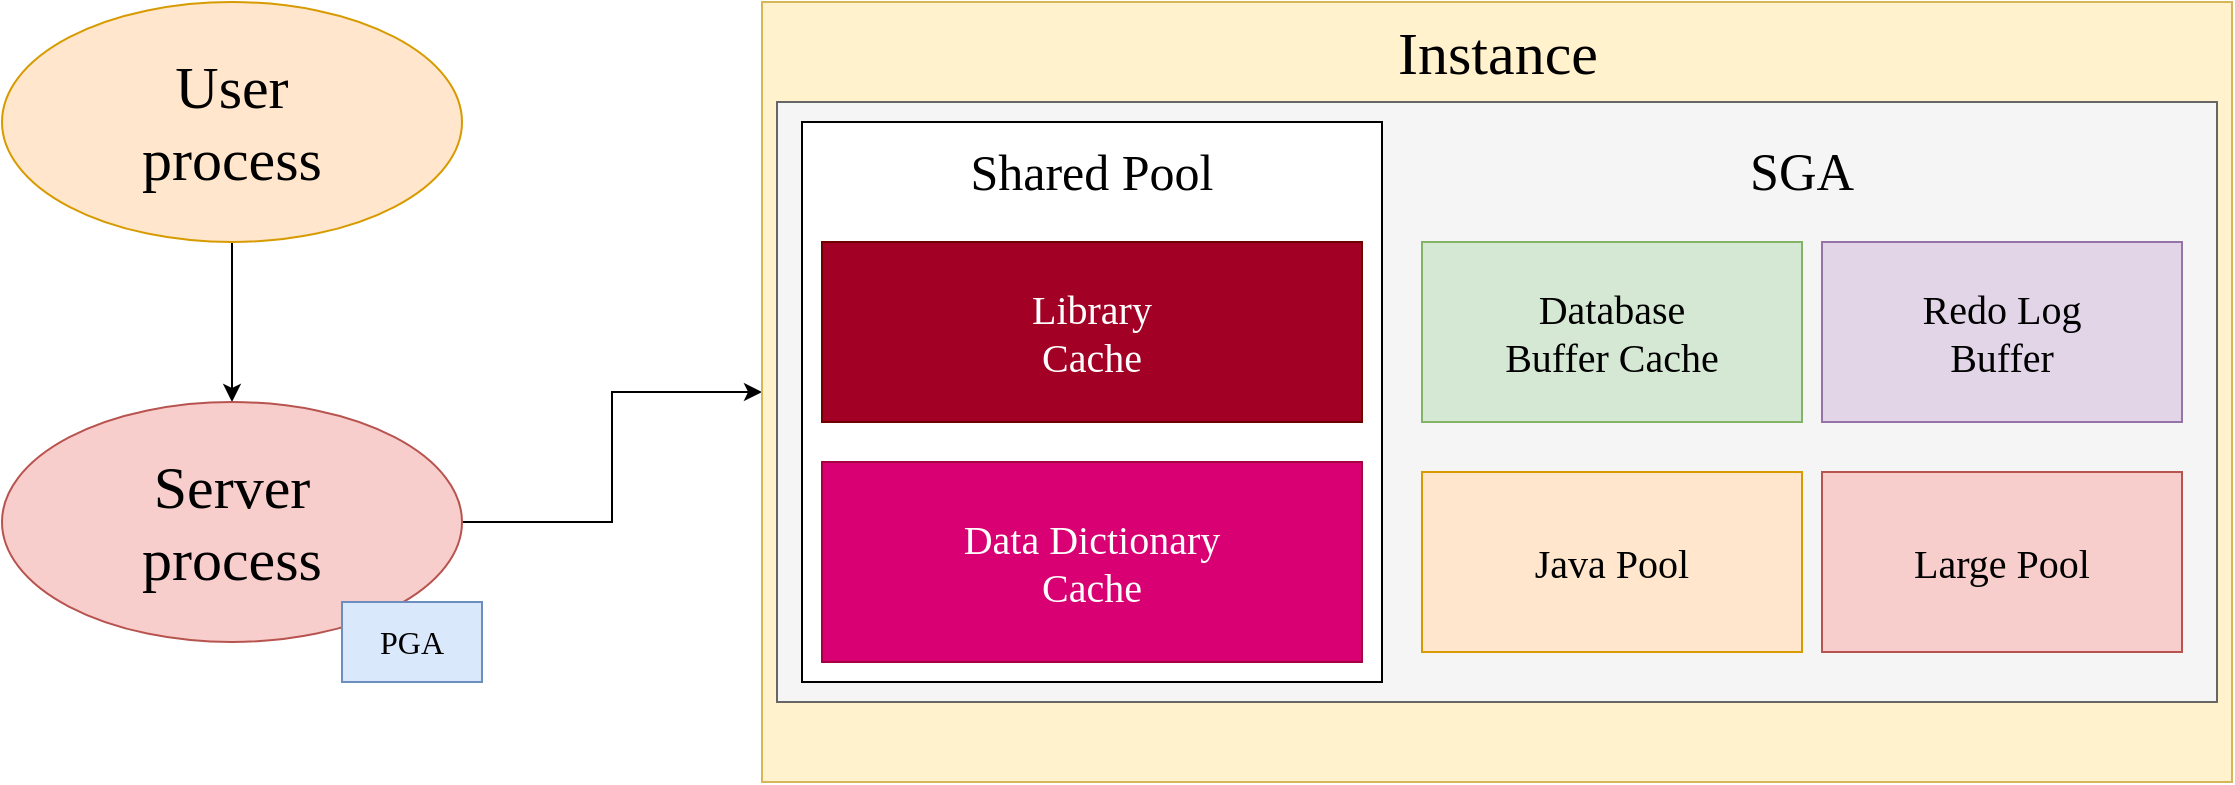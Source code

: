 <mxfile version="24.7.16">
  <diagram name="第 1 页" id="RMl1IjXUAivgwwIWIfm5">
    <mxGraphModel dx="1373" dy="707" grid="1" gridSize="10" guides="1" tooltips="1" connect="1" arrows="1" fold="1" page="1" pageScale="1" pageWidth="1169" pageHeight="827" background="#FFFFFF" math="0" shadow="0">
      <root>
        <mxCell id="0" />
        <mxCell id="1" parent="0" />
        <mxCell id="iI4Hv2SD_ylIdM6wp7LN-27" value="" style="edgeStyle=orthogonalEdgeStyle;rounded=0;orthogonalLoop=1;jettySize=auto;html=1;" edge="1" parent="1" source="iI4Hv2SD_ylIdM6wp7LN-23" target="iI4Hv2SD_ylIdM6wp7LN-26">
          <mxGeometry relative="1" as="geometry" />
        </mxCell>
        <mxCell id="iI4Hv2SD_ylIdM6wp7LN-23" value="&lt;font face=&quot;Comic Sans MS&quot; style=&quot;font-size: 30px;&quot;&gt;User&lt;/font&gt;&lt;div style=&quot;font-size: 30px;&quot;&gt;&lt;font face=&quot;Comic Sans MS&quot; style=&quot;font-size: 30px;&quot;&gt;process&lt;/font&gt;&lt;/div&gt;" style="ellipse;whiteSpace=wrap;html=1;fillColor=#ffe6cc;strokeColor=#d79b00;" vertex="1" parent="1">
          <mxGeometry x="20" y="10" width="230" height="120" as="geometry" />
        </mxCell>
        <mxCell id="iI4Hv2SD_ylIdM6wp7LN-30" value="" style="edgeStyle=orthogonalEdgeStyle;rounded=0;orthogonalLoop=1;jettySize=auto;html=1;" edge="1" parent="1" source="iI4Hv2SD_ylIdM6wp7LN-26" target="iI4Hv2SD_ylIdM6wp7LN-29">
          <mxGeometry relative="1" as="geometry" />
        </mxCell>
        <mxCell id="iI4Hv2SD_ylIdM6wp7LN-26" value="&lt;font style=&quot;font-size: 30px;&quot; face=&quot;Comic Sans MS&quot;&gt;Server&lt;/font&gt;&lt;div style=&quot;font-size: 30px;&quot;&gt;&lt;font face=&quot;Comic Sans MS&quot;&gt;process&lt;/font&gt;&lt;/div&gt;" style="ellipse;whiteSpace=wrap;html=1;fillColor=#f8cecc;strokeColor=#b85450;" vertex="1" parent="1">
          <mxGeometry x="20" y="210" width="230" height="120" as="geometry" />
        </mxCell>
        <mxCell id="iI4Hv2SD_ylIdM6wp7LN-28" value="&lt;font style=&quot;font-size: 16px;&quot; face=&quot;Comic Sans MS&quot;&gt;PGA&lt;/font&gt;" style="rounded=0;whiteSpace=wrap;html=1;fillColor=#dae8fc;strokeColor=#6c8ebf;" vertex="1" parent="1">
          <mxGeometry x="190" y="310" width="70" height="40" as="geometry" />
        </mxCell>
        <mxCell id="iI4Hv2SD_ylIdM6wp7LN-29" value="" style="whiteSpace=wrap;html=1;fillColor=#fff2cc;strokeColor=#d6b656;movable=0;resizable=0;rotatable=0;deletable=0;editable=0;locked=1;connectable=0;" vertex="1" parent="1">
          <mxGeometry x="400" y="10" width="735" height="390" as="geometry" />
        </mxCell>
        <mxCell id="iI4Hv2SD_ylIdM6wp7LN-31" value="&lt;font face=&quot;Comic Sans MS&quot; style=&quot;font-size: 30px;&quot;&gt;Instance&lt;/font&gt;" style="text;html=1;align=center;verticalAlign=middle;whiteSpace=wrap;rounded=0;" vertex="1" parent="1">
          <mxGeometry x="696.5" y="20" width="142" height="30" as="geometry" />
        </mxCell>
        <mxCell id="iI4Hv2SD_ylIdM6wp7LN-32" value="" style="rounded=0;whiteSpace=wrap;html=1;fillColor=#f5f5f5;strokeColor=#666666;fontColor=#333333;movable=0;resizable=0;rotatable=0;deletable=0;editable=0;locked=1;connectable=0;" vertex="1" parent="1">
          <mxGeometry x="407.5" y="60" width="720" height="300" as="geometry" />
        </mxCell>
        <mxCell id="iI4Hv2SD_ylIdM6wp7LN-33" value="&lt;font style=&quot;font-size: 26px;&quot; face=&quot;Comic Sans MS&quot;&gt;SGA&lt;/font&gt;" style="text;html=1;align=center;verticalAlign=middle;whiteSpace=wrap;rounded=0;" vertex="1" parent="1">
          <mxGeometry x="890" y="80" width="60" height="30" as="geometry" />
        </mxCell>
        <mxCell id="iI4Hv2SD_ylIdM6wp7LN-34" value="" style="rounded=0;whiteSpace=wrap;html=1;movable=0;resizable=0;rotatable=0;deletable=0;editable=0;locked=1;connectable=0;" vertex="1" parent="1">
          <mxGeometry x="420" y="70" width="290" height="280" as="geometry" />
        </mxCell>
        <mxCell id="iI4Hv2SD_ylIdM6wp7LN-35" value="&lt;font style=&quot;font-size: 25px;&quot; face=&quot;Comic Sans MS&quot;&gt;Shared Pool&lt;/font&gt;" style="text;html=1;align=center;verticalAlign=middle;whiteSpace=wrap;rounded=0;" vertex="1" parent="1">
          <mxGeometry x="480" y="80" width="170" height="30" as="geometry" />
        </mxCell>
        <mxCell id="iI4Hv2SD_ylIdM6wp7LN-37" value="&lt;div style=&quot;font-size: 20px;&quot;&gt;&lt;font style=&quot;font-size: 20px;&quot; face=&quot;Comic Sans MS&quot;&gt;Library&lt;/font&gt;&lt;/div&gt;&lt;div style=&quot;font-size: 20px;&quot;&gt;&lt;font face=&quot;Comic Sans MS&quot; style=&quot;font-size: 20px;&quot;&gt;Cache&lt;/font&gt;&lt;/div&gt;" style="rounded=0;whiteSpace=wrap;html=1;fillColor=#a20025;strokeColor=#6F0000;fontColor=#ffffff;" vertex="1" parent="1">
          <mxGeometry x="430" y="130" width="270" height="90" as="geometry" />
        </mxCell>
        <mxCell id="iI4Hv2SD_ylIdM6wp7LN-38" value="&lt;div style=&quot;font-size: 20px;&quot;&gt;&lt;font style=&quot;font-size: 20px;&quot; face=&quot;Comic Sans MS&quot;&gt;Data Dictionary&lt;/font&gt;&lt;/div&gt;&lt;div style=&quot;font-size: 20px;&quot;&gt;&lt;font style=&quot;font-size: 20px;&quot; face=&quot;Comic Sans MS&quot;&gt;Cache&lt;/font&gt;&lt;/div&gt;" style="rounded=0;whiteSpace=wrap;html=1;fillColor=#d80073;strokeColor=#A50040;fontColor=#ffffff;" vertex="1" parent="1">
          <mxGeometry x="430" y="240" width="270" height="100" as="geometry" />
        </mxCell>
        <mxCell id="iI4Hv2SD_ylIdM6wp7LN-39" value="&lt;div style=&quot;font-size: 20px;&quot;&gt;&lt;font face=&quot;Comic Sans MS&quot; style=&quot;font-size: 20px;&quot;&gt;Database&lt;/font&gt;&lt;/div&gt;&lt;div style=&quot;font-size: 20px;&quot;&gt;&lt;font face=&quot;Comic Sans MS&quot; style=&quot;font-size: 20px;&quot;&gt;Buffer Cache&lt;/font&gt;&lt;/div&gt;" style="rounded=0;whiteSpace=wrap;html=1;fillColor=#d5e8d4;strokeColor=#82b366;" vertex="1" parent="1">
          <mxGeometry x="730" y="130" width="190" height="90" as="geometry" />
        </mxCell>
        <mxCell id="iI4Hv2SD_ylIdM6wp7LN-40" value="&lt;div style=&quot;font-size: 20px;&quot;&gt;&lt;font face=&quot;Comic Sans MS&quot; style=&quot;font-size: 20px;&quot;&gt;Redo Log&lt;/font&gt;&lt;/div&gt;&lt;div style=&quot;font-size: 20px;&quot;&gt;&lt;font face=&quot;Comic Sans MS&quot; style=&quot;font-size: 20px;&quot;&gt;Buffer&lt;/font&gt;&lt;/div&gt;" style="rounded=0;whiteSpace=wrap;html=1;fillColor=#e1d5e7;strokeColor=#9673a6;" vertex="1" parent="1">
          <mxGeometry x="930" y="130" width="180" height="90" as="geometry" />
        </mxCell>
        <mxCell id="iI4Hv2SD_ylIdM6wp7LN-41" value="&lt;font face=&quot;Comic Sans MS&quot; style=&quot;font-size: 20px;&quot;&gt;Java Pool&lt;/font&gt;" style="rounded=0;whiteSpace=wrap;html=1;fillColor=#ffe6cc;strokeColor=#d79b00;" vertex="1" parent="1">
          <mxGeometry x="730" y="245" width="190" height="90" as="geometry" />
        </mxCell>
        <mxCell id="iI4Hv2SD_ylIdM6wp7LN-42" value="&lt;div&gt;&lt;font style=&quot;font-size: 20px;&quot; face=&quot;Comic Sans MS&quot;&gt;Large Pool&lt;/font&gt;&lt;/div&gt;" style="rounded=0;whiteSpace=wrap;html=1;fillColor=#f8cecc;strokeColor=#b85450;" vertex="1" parent="1">
          <mxGeometry x="930" y="245" width="180" height="90" as="geometry" />
        </mxCell>
      </root>
    </mxGraphModel>
  </diagram>
</mxfile>
